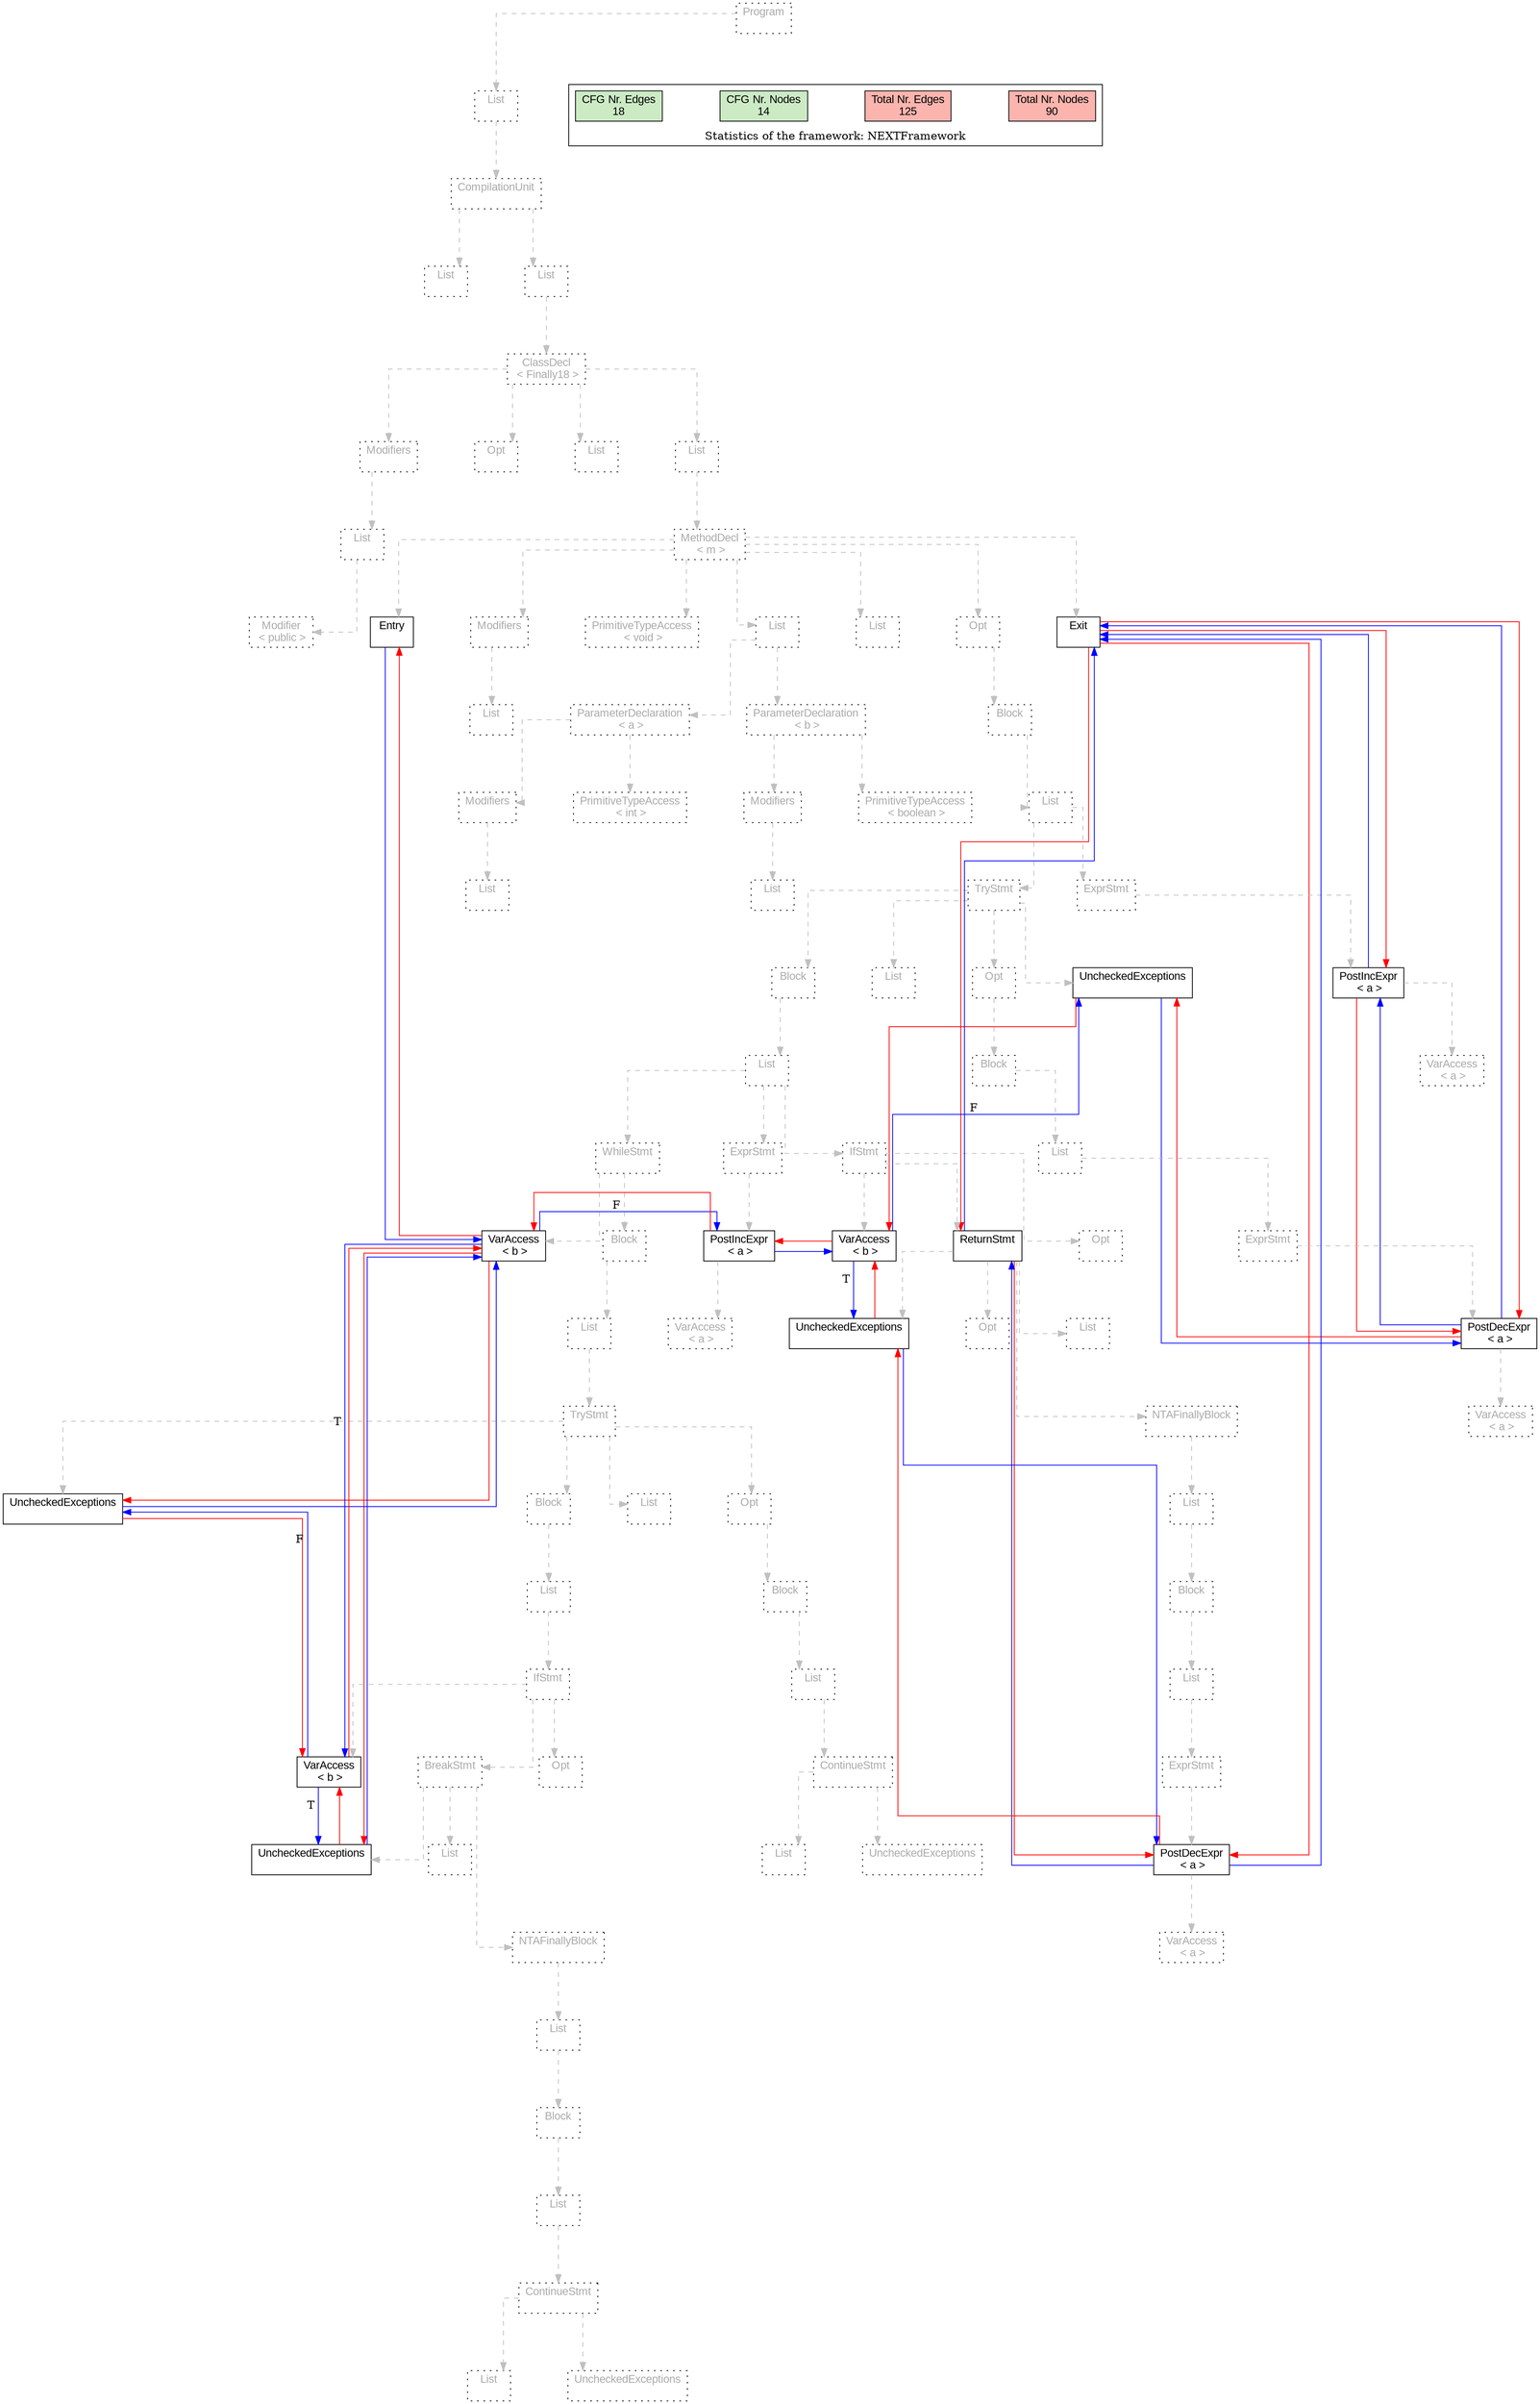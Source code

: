digraph G {
graph [splines=ortho, nodesep="1", ranksep="1"]
node [shape=rect, fontname=Arial];
{ rank = same; "Program[0]"}
{ rank = same; "List[1]"}
{ rank = same; "CompilationUnit[2]"}
{ rank = same; "List[3]"; "List[4]"}
{ rank = same; "ClassDecl[5]"}
{ rank = same; "Modifiers[6]"; "Opt[9]"; "List[10]"; "List[11]"}
{ rank = same; "List[7]"; "MethodDecl[12]"}
{ rank = same; "Modifier[8]"; "Entry[13]"; "Modifiers[14]"; "PrimitiveTypeAccess[16]"; "List[17]"; "List[26]"; "Opt[27]"; "Exit[28]"}
{ rank = same; "List[15]"; "ParameterDeclaration[18]"; "ParameterDeclaration[22]"; "Block[28]"}
{ rank = same; "Modifiers[19]"; "PrimitiveTypeAccess[21]"; "Modifiers[23]"; "PrimitiveTypeAccess[25]"; "List[29]"}
{ rank = same; "List[20]"; "List[24]"; "TryStmt[30]"; "ExprStmt[87]"}
{ rank = same; "Block[31]"; "List[79]"; "Opt[80]"; "UncheckedExceptions[86]"; "PostIncExpr[88]"}
{ rank = same; "List[32]"; "Block[81]"; "VarAccess[89]"}
{ rank = same; "WhileStmt[33]"; "ExprStmt[62]"; "IfStmt[65]"; "List[82]"}
{ rank = same; "VarAccess[34]"; "Block[35]"; "PostIncExpr[63]"; "VarAccess[66]"; "ReturnStmt[67]"; "Opt[78]"; "ExprStmt[83]"}
{ rank = same; "List[36]"; "VarAccess[64]"; "Opt[68]"; "List[77]"; "UncheckedExceptions[68]"; "PostDecExpr[84]"}
{ rank = same; "TryStmt[37]"; "NTAFinallyBlock[70]"; "VarAccess[85]"}
{ rank = same; "Block[38]"; "List[54]"; "Opt[55]"; "UncheckedExceptions[61]"; "List[71]"}
{ rank = same; "List[39]"; "Block[56]"; "Block[72]"}
{ rank = same; "IfStmt[40]"; "List[57]"; "List[73]"}
{ rank = same; "VarAccess[41]"; "BreakStmt[42]"; "Opt[53]"; "ContinueStmt[58]"; "ExprStmt[74]"}
{ rank = same; "List[52]"; "UncheckedExceptions[43]"; "List[60]"; "UncheckedExceptions[59]"; "PostDecExpr[75]"}
{ rank = same; "NTAFinallyBlock[45]"; "VarAccess[76]"}
{ rank = same; "List[46]"}
{ rank = same; "Block[47]"}
{ rank = same; "List[48]"}
{ rank = same; "ContinueStmt[49]"}
{ rank = same; "List[51]"; "UncheckedExceptions[50]"}
"Program[0]" [label="Program\n ", style= dotted   fillcolor="#eeeeee" fontcolor="#aaaaaa"  ]
"List[1]" [label="List\n ", style= dotted   fillcolor="#eeeeee" fontcolor="#aaaaaa"  ]
"CompilationUnit[2]" [label="CompilationUnit\n ", style= dotted   fillcolor="#eeeeee" fontcolor="#aaaaaa"  ]
"List[3]" [label="List\n ", style= dotted   fillcolor="#eeeeee" fontcolor="#aaaaaa"  ]
"List[4]" [label="List\n ", style= dotted   fillcolor="#eeeeee" fontcolor="#aaaaaa"  ]
"ClassDecl[5]" [label="ClassDecl\n < Finally18 >", style= dotted   fillcolor="#eeeeee" fontcolor="#aaaaaa"  ]
"Modifiers[6]" [label="Modifiers\n ", style= dotted   fillcolor="#eeeeee" fontcolor="#aaaaaa"  ]
"List[7]" [label="List\n ", style= dotted   fillcolor="#eeeeee" fontcolor="#aaaaaa"  ]
"Modifier[8]" [label="Modifier\n < public >", style= dotted   fillcolor="#eeeeee" fontcolor="#aaaaaa"  ]
"Opt[9]" [label="Opt\n ", style= dotted   fillcolor="#eeeeee" fontcolor="#aaaaaa"  ]
"List[10]" [label="List\n ", style= dotted   fillcolor="#eeeeee" fontcolor="#aaaaaa"  ]
"List[11]" [label="List\n ", style= dotted   fillcolor="#eeeeee" fontcolor="#aaaaaa"  ]
"MethodDecl[12]" [label="MethodDecl\n < m >", style= dotted   fillcolor="#eeeeee" fontcolor="#aaaaaa"  ]
"Entry[13]" [label="Entry\n ", fillcolor=white   style=filled  ]
"Modifiers[14]" [label="Modifiers\n ", style= dotted   fillcolor="#eeeeee" fontcolor="#aaaaaa"  ]
"List[15]" [label="List\n ", style= dotted   fillcolor="#eeeeee" fontcolor="#aaaaaa"  ]
"PrimitiveTypeAccess[16]" [label="PrimitiveTypeAccess\n < void >", style= dotted   fillcolor="#eeeeee" fontcolor="#aaaaaa"  ]
"List[17]" [label="List\n ", style= dotted   fillcolor="#eeeeee" fontcolor="#aaaaaa"  ]
"ParameterDeclaration[18]" [label="ParameterDeclaration\n < a >", style= dotted   fillcolor="#eeeeee" fontcolor="#aaaaaa"  ]
"Modifiers[19]" [label="Modifiers\n ", style= dotted   fillcolor="#eeeeee" fontcolor="#aaaaaa"  ]
"List[20]" [label="List\n ", style= dotted   fillcolor="#eeeeee" fontcolor="#aaaaaa"  ]
"PrimitiveTypeAccess[21]" [label="PrimitiveTypeAccess\n < int >", style= dotted   fillcolor="#eeeeee" fontcolor="#aaaaaa"  ]
"ParameterDeclaration[22]" [label="ParameterDeclaration\n < b >", style= dotted   fillcolor="#eeeeee" fontcolor="#aaaaaa"  ]
"Modifiers[23]" [label="Modifiers\n ", style= dotted   fillcolor="#eeeeee" fontcolor="#aaaaaa"  ]
"List[24]" [label="List\n ", style= dotted   fillcolor="#eeeeee" fontcolor="#aaaaaa"  ]
"PrimitiveTypeAccess[25]" [label="PrimitiveTypeAccess\n < boolean >", style= dotted   fillcolor="#eeeeee" fontcolor="#aaaaaa"  ]
"List[26]" [label="List\n ", style= dotted   fillcolor="#eeeeee" fontcolor="#aaaaaa"  ]
"Opt[27]" [label="Opt\n ", style= dotted   fillcolor="#eeeeee" fontcolor="#aaaaaa"  ]
"Block[28]" [label="Block\n ", style= dotted   fillcolor="#eeeeee" fontcolor="#aaaaaa"  ]
"List[29]" [label="List\n ", style= dotted   fillcolor="#eeeeee" fontcolor="#aaaaaa"  ]
"TryStmt[30]" [label="TryStmt\n ", style= dotted   fillcolor="#eeeeee" fontcolor="#aaaaaa"  ]
"Block[31]" [label="Block\n ", style= dotted   fillcolor="#eeeeee" fontcolor="#aaaaaa"  ]
"List[32]" [label="List\n ", style= dotted   fillcolor="#eeeeee" fontcolor="#aaaaaa"  ]
"WhileStmt[33]" [label="WhileStmt\n ", style= dotted   fillcolor="#eeeeee" fontcolor="#aaaaaa"  ]
"VarAccess[34]" [label="VarAccess\n < b >", fillcolor=white   style=filled  ]
"Block[35]" [label="Block\n ", style= dotted   fillcolor="#eeeeee" fontcolor="#aaaaaa"  ]
"List[36]" [label="List\n ", style= dotted   fillcolor="#eeeeee" fontcolor="#aaaaaa"  ]
"TryStmt[37]" [label="TryStmt\n ", style= dotted   fillcolor="#eeeeee" fontcolor="#aaaaaa"  ]
"Block[38]" [label="Block\n ", style= dotted   fillcolor="#eeeeee" fontcolor="#aaaaaa"  ]
"List[39]" [label="List\n ", style= dotted   fillcolor="#eeeeee" fontcolor="#aaaaaa"  ]
"IfStmt[40]" [label="IfStmt\n ", style= dotted   fillcolor="#eeeeee" fontcolor="#aaaaaa"  ]
"VarAccess[41]" [label="VarAccess\n < b >", fillcolor=white   style=filled  ]
"BreakStmt[42]" [label="BreakStmt\n ", style= dotted   fillcolor="#eeeeee" fontcolor="#aaaaaa"  ]
"NTAFinallyBlock[45]" [label="NTAFinallyBlock\n ", style= dotted   fillcolor="#eeeeee" fontcolor="#aaaaaa"  ]
"List[46]" [label="List\n ", style= dotted   fillcolor="#eeeeee" fontcolor="#aaaaaa"  ]
"Block[47]" [label="Block\n ", style= dotted   fillcolor="#eeeeee" fontcolor="#aaaaaa"  ]
"List[48]" [label="List\n ", style= dotted   fillcolor="#eeeeee" fontcolor="#aaaaaa"  ]
"ContinueStmt[49]" [label="ContinueStmt\n ", style= dotted   fillcolor="#eeeeee" fontcolor="#aaaaaa"  ]
"List[51]" [label="List\n ", style= dotted   fillcolor="#eeeeee" fontcolor="#aaaaaa"  ]
"UncheckedExceptions[50]" [label="UncheckedExceptions\n ", style= dotted   fillcolor="#eeeeee" fontcolor="#aaaaaa"  ]
"List[52]" [label="List\n ", style= dotted   fillcolor="#eeeeee" fontcolor="#aaaaaa"  ]
"UncheckedExceptions[43]" [label="UncheckedExceptions\n ", fillcolor=white   style=filled  ]
"Opt[53]" [label="Opt\n ", style= dotted   fillcolor="#eeeeee" fontcolor="#aaaaaa"  ]
"List[54]" [label="List\n ", style= dotted   fillcolor="#eeeeee" fontcolor="#aaaaaa"  ]
"Opt[55]" [label="Opt\n ", style= dotted   fillcolor="#eeeeee" fontcolor="#aaaaaa"  ]
"Block[56]" [label="Block\n ", style= dotted   fillcolor="#eeeeee" fontcolor="#aaaaaa"  ]
"List[57]" [label="List\n ", style= dotted   fillcolor="#eeeeee" fontcolor="#aaaaaa"  ]
"ContinueStmt[58]" [label="ContinueStmt\n ", style= dotted   fillcolor="#eeeeee" fontcolor="#aaaaaa"  ]
"List[60]" [label="List\n ", style= dotted   fillcolor="#eeeeee" fontcolor="#aaaaaa"  ]
"UncheckedExceptions[59]" [label="UncheckedExceptions\n ", style= dotted   fillcolor="#eeeeee" fontcolor="#aaaaaa"  ]
"UncheckedExceptions[61]" [label="UncheckedExceptions\n ", fillcolor=white   style=filled  ]
"ExprStmt[62]" [label="ExprStmt\n ", style= dotted   fillcolor="#eeeeee" fontcolor="#aaaaaa"  ]
"PostIncExpr[63]" [label="PostIncExpr\n < a >", fillcolor=white   style=filled  ]
"VarAccess[64]" [label="VarAccess\n < a >", style= dotted   fillcolor="#eeeeee" fontcolor="#aaaaaa"  ]
"IfStmt[65]" [label="IfStmt\n ", style= dotted   fillcolor="#eeeeee" fontcolor="#aaaaaa"  ]
"VarAccess[66]" [label="VarAccess\n < b >", fillcolor=white   style=filled  ]
"ReturnStmt[67]" [label="ReturnStmt\n ", fillcolor=white   style=filled  ]
"Opt[68]" [label="Opt\n ", style= dotted   fillcolor="#eeeeee" fontcolor="#aaaaaa"  ]
"NTAFinallyBlock[70]" [label="NTAFinallyBlock\n ", style= dotted   fillcolor="#eeeeee" fontcolor="#aaaaaa"  ]
"List[71]" [label="List\n ", style= dotted   fillcolor="#eeeeee" fontcolor="#aaaaaa"  ]
"Block[72]" [label="Block\n ", style= dotted   fillcolor="#eeeeee" fontcolor="#aaaaaa"  ]
"List[73]" [label="List\n ", style= dotted   fillcolor="#eeeeee" fontcolor="#aaaaaa"  ]
"ExprStmt[74]" [label="ExprStmt\n ", style= dotted   fillcolor="#eeeeee" fontcolor="#aaaaaa"  ]
"PostDecExpr[75]" [label="PostDecExpr\n < a >", fillcolor=white   style=filled  ]
"VarAccess[76]" [label="VarAccess\n < a >", style= dotted   fillcolor="#eeeeee" fontcolor="#aaaaaa"  ]
"List[77]" [label="List\n ", style= dotted   fillcolor="#eeeeee" fontcolor="#aaaaaa"  ]
"UncheckedExceptions[68]" [label="UncheckedExceptions\n ", fillcolor=white   style=filled  ]
"Opt[78]" [label="Opt\n ", style= dotted   fillcolor="#eeeeee" fontcolor="#aaaaaa"  ]
"List[79]" [label="List\n ", style= dotted   fillcolor="#eeeeee" fontcolor="#aaaaaa"  ]
"Opt[80]" [label="Opt\n ", style= dotted   fillcolor="#eeeeee" fontcolor="#aaaaaa"  ]
"Block[81]" [label="Block\n ", style= dotted   fillcolor="#eeeeee" fontcolor="#aaaaaa"  ]
"List[82]" [label="List\n ", style= dotted   fillcolor="#eeeeee" fontcolor="#aaaaaa"  ]
"ExprStmt[83]" [label="ExprStmt\n ", style= dotted   fillcolor="#eeeeee" fontcolor="#aaaaaa"  ]
"PostDecExpr[84]" [label="PostDecExpr\n < a >", fillcolor=white   style=filled  ]
"VarAccess[85]" [label="VarAccess\n < a >", style= dotted   fillcolor="#eeeeee" fontcolor="#aaaaaa"  ]
"UncheckedExceptions[86]" [label="UncheckedExceptions\n ", fillcolor=white   style=filled  ]
"ExprStmt[87]" [label="ExprStmt\n ", style= dotted   fillcolor="#eeeeee" fontcolor="#aaaaaa"  ]
"PostIncExpr[88]" [label="PostIncExpr\n < a >", fillcolor=white   style=filled  ]
"VarAccess[89]" [label="VarAccess\n < a >", style= dotted   fillcolor="#eeeeee" fontcolor="#aaaaaa"  ]
"Exit[28]" [label="Exit\n ", fillcolor=white   style=filled  ]
"CompilationUnit[2]" -> "List[3]" [style=dashed, color=gray]
"List[7]" -> "Modifier[8]" [style=dashed, color=gray]
"Modifiers[6]" -> "List[7]" [style=dashed, color=gray]
"ClassDecl[5]" -> "Modifiers[6]" [style=dashed, color=gray]
"ClassDecl[5]" -> "Opt[9]" [style=dashed, color=gray]
"ClassDecl[5]" -> "List[10]" [style=dashed, color=gray]
"MethodDecl[12]" -> "Entry[13]" [style=dashed, color=gray]
"Modifiers[14]" -> "List[15]" [style=dashed, color=gray]
"MethodDecl[12]" -> "Modifiers[14]" [style=dashed, color=gray]
"MethodDecl[12]" -> "PrimitiveTypeAccess[16]" [style=dashed, color=gray]
"Modifiers[19]" -> "List[20]" [style=dashed, color=gray]
"ParameterDeclaration[18]" -> "Modifiers[19]" [style=dashed, color=gray]
"ParameterDeclaration[18]" -> "PrimitiveTypeAccess[21]" [style=dashed, color=gray]
"List[17]" -> "ParameterDeclaration[18]" [style=dashed, color=gray]
"Modifiers[23]" -> "List[24]" [style=dashed, color=gray]
"ParameterDeclaration[22]" -> "Modifiers[23]" [style=dashed, color=gray]
"ParameterDeclaration[22]" -> "PrimitiveTypeAccess[25]" [style=dashed, color=gray]
"List[17]" -> "ParameterDeclaration[22]" [style=dashed, color=gray]
"MethodDecl[12]" -> "List[17]" [style=dashed, color=gray]
"MethodDecl[12]" -> "List[26]" [style=dashed, color=gray]
"WhileStmt[33]" -> "VarAccess[34]" [style=dashed, color=gray]
"IfStmt[40]" -> "VarAccess[41]" [style=dashed, color=gray]
"ContinueStmt[49]" -> "List[51]" [style=dashed, color=gray]
"ContinueStmt[49]" -> "UncheckedExceptions[50]" [style=dashed, color=gray]
"List[48]" -> "ContinueStmt[49]" [style=dashed, color=gray]
"Block[47]" -> "List[48]" [style=dashed, color=gray]
"List[46]" -> "Block[47]" [style=dashed, color=gray]
"NTAFinallyBlock[45]" -> "List[46]" [style=dashed, color=gray]
"BreakStmt[42]" -> "NTAFinallyBlock[45]" [style=dashed, color=gray]
"BreakStmt[42]" -> "List[52]" [style=dashed, color=gray]
"BreakStmt[42]" -> "UncheckedExceptions[43]" [style=dashed, color=gray]
"IfStmt[40]" -> "BreakStmt[42]" [style=dashed, color=gray]
"IfStmt[40]" -> "Opt[53]" [style=dashed, color=gray]
"List[39]" -> "IfStmt[40]" [style=dashed, color=gray]
"Block[38]" -> "List[39]" [style=dashed, color=gray]
"TryStmt[37]" -> "Block[38]" [style=dashed, color=gray]
"TryStmt[37]" -> "List[54]" [style=dashed, color=gray]
"ContinueStmt[58]" -> "List[60]" [style=dashed, color=gray]
"ContinueStmt[58]" -> "UncheckedExceptions[59]" [style=dashed, color=gray]
"List[57]" -> "ContinueStmt[58]" [style=dashed, color=gray]
"Block[56]" -> "List[57]" [style=dashed, color=gray]
"Opt[55]" -> "Block[56]" [style=dashed, color=gray]
"TryStmt[37]" -> "Opt[55]" [style=dashed, color=gray]
"TryStmt[37]" -> "UncheckedExceptions[61]" [style=dashed, color=gray]
"List[36]" -> "TryStmt[37]" [style=dashed, color=gray]
"Block[35]" -> "List[36]" [style=dashed, color=gray]
"WhileStmt[33]" -> "Block[35]" [style=dashed, color=gray]
"List[32]" -> "WhileStmt[33]" [style=dashed, color=gray]
"PostIncExpr[63]" -> "VarAccess[64]" [style=dashed, color=gray]
"ExprStmt[62]" -> "PostIncExpr[63]" [style=dashed, color=gray]
"List[32]" -> "ExprStmt[62]" [style=dashed, color=gray]
"IfStmt[65]" -> "VarAccess[66]" [style=dashed, color=gray]
"ReturnStmt[67]" -> "Opt[68]" [style=dashed, color=gray]
"PostDecExpr[75]" -> "VarAccess[76]" [style=dashed, color=gray]
"ExprStmt[74]" -> "PostDecExpr[75]" [style=dashed, color=gray]
"List[73]" -> "ExprStmt[74]" [style=dashed, color=gray]
"Block[72]" -> "List[73]" [style=dashed, color=gray]
"List[71]" -> "Block[72]" [style=dashed, color=gray]
"NTAFinallyBlock[70]" -> "List[71]" [style=dashed, color=gray]
"ReturnStmt[67]" -> "NTAFinallyBlock[70]" [style=dashed, color=gray]
"ReturnStmt[67]" -> "List[77]" [style=dashed, color=gray]
"ReturnStmt[67]" -> "UncheckedExceptions[68]" [style=dashed, color=gray]
"IfStmt[65]" -> "ReturnStmt[67]" [style=dashed, color=gray]
"IfStmt[65]" -> "Opt[78]" [style=dashed, color=gray]
"List[32]" -> "IfStmt[65]" [style=dashed, color=gray]
"Block[31]" -> "List[32]" [style=dashed, color=gray]
"TryStmt[30]" -> "Block[31]" [style=dashed, color=gray]
"TryStmt[30]" -> "List[79]" [style=dashed, color=gray]
"PostDecExpr[84]" -> "VarAccess[85]" [style=dashed, color=gray]
"ExprStmt[83]" -> "PostDecExpr[84]" [style=dashed, color=gray]
"List[82]" -> "ExprStmt[83]" [style=dashed, color=gray]
"Block[81]" -> "List[82]" [style=dashed, color=gray]
"Opt[80]" -> "Block[81]" [style=dashed, color=gray]
"TryStmt[30]" -> "Opt[80]" [style=dashed, color=gray]
"TryStmt[30]" -> "UncheckedExceptions[86]" [style=dashed, color=gray]
"List[29]" -> "TryStmt[30]" [style=dashed, color=gray]
"PostIncExpr[88]" -> "VarAccess[89]" [style=dashed, color=gray]
"ExprStmt[87]" -> "PostIncExpr[88]" [style=dashed, color=gray]
"List[29]" -> "ExprStmt[87]" [style=dashed, color=gray]
"Block[28]" -> "List[29]" [style=dashed, color=gray]
"Opt[27]" -> "Block[28]" [style=dashed, color=gray]
"MethodDecl[12]" -> "Opt[27]" [style=dashed, color=gray]
"MethodDecl[12]" -> "Exit[28]" [style=dashed, color=gray]
"List[11]" -> "MethodDecl[12]" [style=dashed, color=gray]
"ClassDecl[5]" -> "List[11]" [style=dashed, color=gray]
"List[4]" -> "ClassDecl[5]" [style=dashed, color=gray]
"CompilationUnit[2]" -> "List[4]" [style=dashed, color=gray]
"List[1]" -> "CompilationUnit[2]" [style=dashed, color=gray]
"Program[0]" -> "List[1]" [style=dashed, color=gray]
"UncheckedExceptions[43]" -> "VarAccess[34]" [color=blue, constraint=false, xlabel=" "] 
"UncheckedExceptions[43]" -> "VarAccess[41]" [color=red, constraint=false]
"UncheckedExceptions[61]" -> "VarAccess[34]" [color=blue, constraint=false, xlabel=" "] 
"UncheckedExceptions[61]" -> "VarAccess[41]" [color=red, constraint=false]
"VarAccess[41]" -> "UncheckedExceptions[43]" [color=blue, constraint=false, xlabel="T "] 
"VarAccess[41]" -> "UncheckedExceptions[61]" [color=blue, constraint=false, xlabel="F "] 
"VarAccess[41]" -> "VarAccess[34]" [color=red, constraint=false]
"Exit[28]" -> "ReturnStmt[67]" [color=red, constraint=false]
"Exit[28]" -> "PostDecExpr[75]" [color=red, constraint=false]
"Exit[28]" -> "PostDecExpr[84]" [color=red, constraint=false]
"Exit[28]" -> "PostIncExpr[88]" [color=red, constraint=false]
"ReturnStmt[67]" -> "Exit[28]" [color=blue, constraint=false, xlabel=" "] 
"ReturnStmt[67]" -> "PostDecExpr[75]" [color=red, constraint=false]
"PostDecExpr[75]" -> "ReturnStmt[67]" [color=blue, constraint=false, xlabel=" "] 
"PostDecExpr[75]" -> "Exit[28]" [color=blue, constraint=false, xlabel=" "] 
"PostDecExpr[75]" -> "UncheckedExceptions[68]" [color=red, constraint=false]
"UncheckedExceptions[68]" -> "PostDecExpr[75]" [color=blue, constraint=false, xlabel=" "] 
"UncheckedExceptions[68]" -> "VarAccess[66]" [color=red, constraint=false]
"PostIncExpr[88]" -> "Exit[28]" [color=blue, constraint=false, xlabel=" "] 
"PostIncExpr[88]" -> "PostDecExpr[84]" [color=red, constraint=false]
"PostDecExpr[84]" -> "PostIncExpr[88]" [color=blue, constraint=false, xlabel=" "] 
"PostDecExpr[84]" -> "Exit[28]" [color=blue, constraint=false, xlabel=" "] 
"PostDecExpr[84]" -> "UncheckedExceptions[86]" [color=red, constraint=false]
"UncheckedExceptions[86]" -> "PostDecExpr[84]" [color=blue, constraint=false, xlabel=" "] 
"UncheckedExceptions[86]" -> "VarAccess[66]" [color=red, constraint=false]
"VarAccess[66]" -> "UncheckedExceptions[68]" [color=blue, constraint=false, xlabel="T "] 
"VarAccess[66]" -> "UncheckedExceptions[86]" [color=blue, constraint=false, xlabel="F "] 
"VarAccess[66]" -> "PostIncExpr[63]" [color=red, constraint=false]
"PostIncExpr[63]" -> "VarAccess[66]" [color=blue, constraint=false, xlabel=" "] 
"PostIncExpr[63]" -> "VarAccess[34]" [color=red, constraint=false]
"VarAccess[34]" -> "VarAccess[41]" [color=blue, constraint=false, xlabel="T "] 
"VarAccess[34]" -> "PostIncExpr[63]" [color=blue, constraint=false, xlabel="F "] 
"VarAccess[34]" -> "Entry[13]" [color=red, constraint=false]
"VarAccess[34]" -> "UncheckedExceptions[61]" [color=red, constraint=false]
"VarAccess[34]" -> "UncheckedExceptions[43]" [color=red, constraint=false]
"Entry[13]" -> "VarAccess[34]" [color=blue, constraint=false, xlabel=" "] 
"List[3]" -> "List[4]" [style=invis]
"Modifiers[6]" -> "Opt[9]" -> "List[10]" -> "List[11]" [style=invis]
"Entry[13]" -> "Modifiers[14]" -> "PrimitiveTypeAccess[16]" -> "List[17]" -> "List[26]" -> "Opt[27]" -> "Exit[28]" [style=invis]
"ParameterDeclaration[18]" -> "ParameterDeclaration[22]" [style=invis]
"Modifiers[19]" -> "PrimitiveTypeAccess[21]" [style=invis]
"Modifiers[23]" -> "PrimitiveTypeAccess[25]" [style=invis]
"TryStmt[30]" -> "ExprStmt[87]" [style=invis]
"Block[31]" -> "List[79]" -> "Opt[80]" [style=invis]
"WhileStmt[33]" -> "ExprStmt[62]" -> "IfStmt[65]" [style=invis]
"VarAccess[34]" -> "Block[35]" [style=invis]
"Block[38]" -> "List[54]" -> "Opt[55]" [style=invis]
"VarAccess[41]" -> "BreakStmt[42]" -> "Opt[53]" [style=invis]
"VarAccess[66]" -> "ReturnStmt[67]" -> "Opt[78]" [style=invis]

subgraph cluster_legend {
{node [style=filled, fillcolor=1, colorscheme="pastel13"]
Nodes [label="Total Nr. Nodes
90", fillcolor=1]
Edges [label="Total Nr. Edges
125", fillcolor=1]
NodesCFG [label="CFG Nr. Nodes
14", fillcolor=3]
EdgesCFG [label="CFG Nr. Edges
18", fillcolor=3]
Nodes-> "Program[0]" -> NodesCFG  [style="invis"]
Edges -> "Program[0]" ->EdgesCFG [style="invis"]}
label = "Statistics of the framework: NEXTFramework"
style="solid"
ranksep=0.05
nodesep=0.01
labelloc = b
len=2
}}